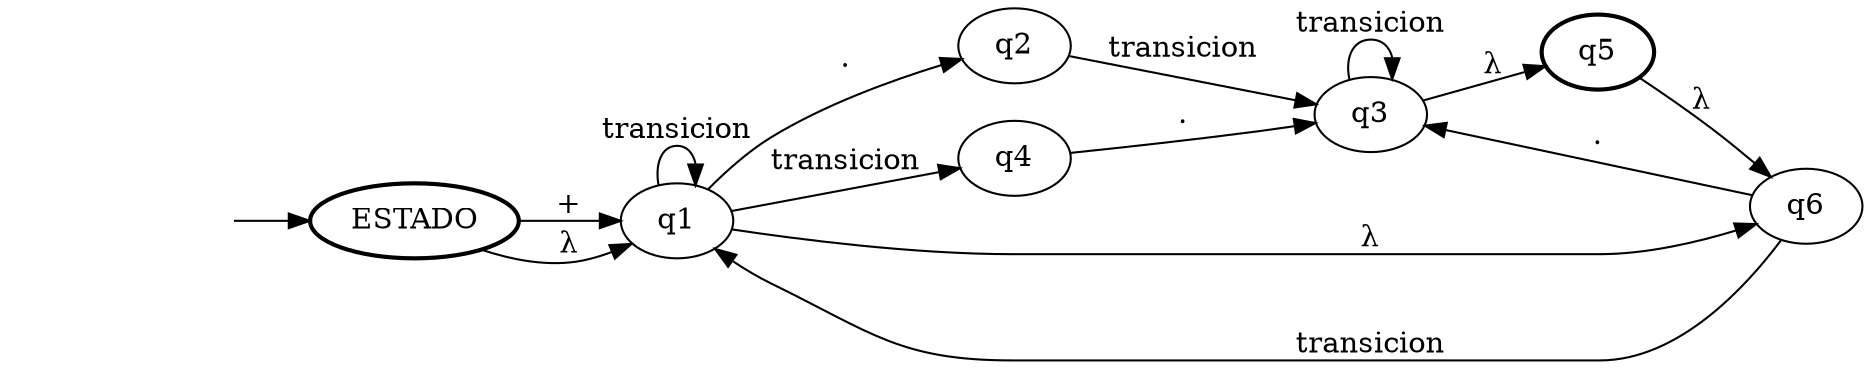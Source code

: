 digraph afnd  { rankdir=LR;
	_invisible [style="invis"];
	ESTADO [penwidth="2"];
	q1;
	q2;
	q3;
	q4;
	q5 [penwidth="2"];
	q6;
	_invisible -> ESTADO ;
	ESTADO -> q1 [label="+"];
	q1 -> q1 [label="transicion"];
	q1 -> q4 [label="transicion"];
	q1 -> q2 [label="."];
	q2 -> q3 [label="transicion"];
	q3 -> q3 [label="transicion"];
	q4 -> q3 [label="."];
	q6 -> q1 [label="transicion"];
	q6 -> q3 [label="."];
	ESTADO -> q1 [label="&lambda;"];
	q1 -> q6 [label="&lambda;"];
	q3 -> q5 [label="&lambda;"];
	q5 -> q6 [label="&lambda;"];
}